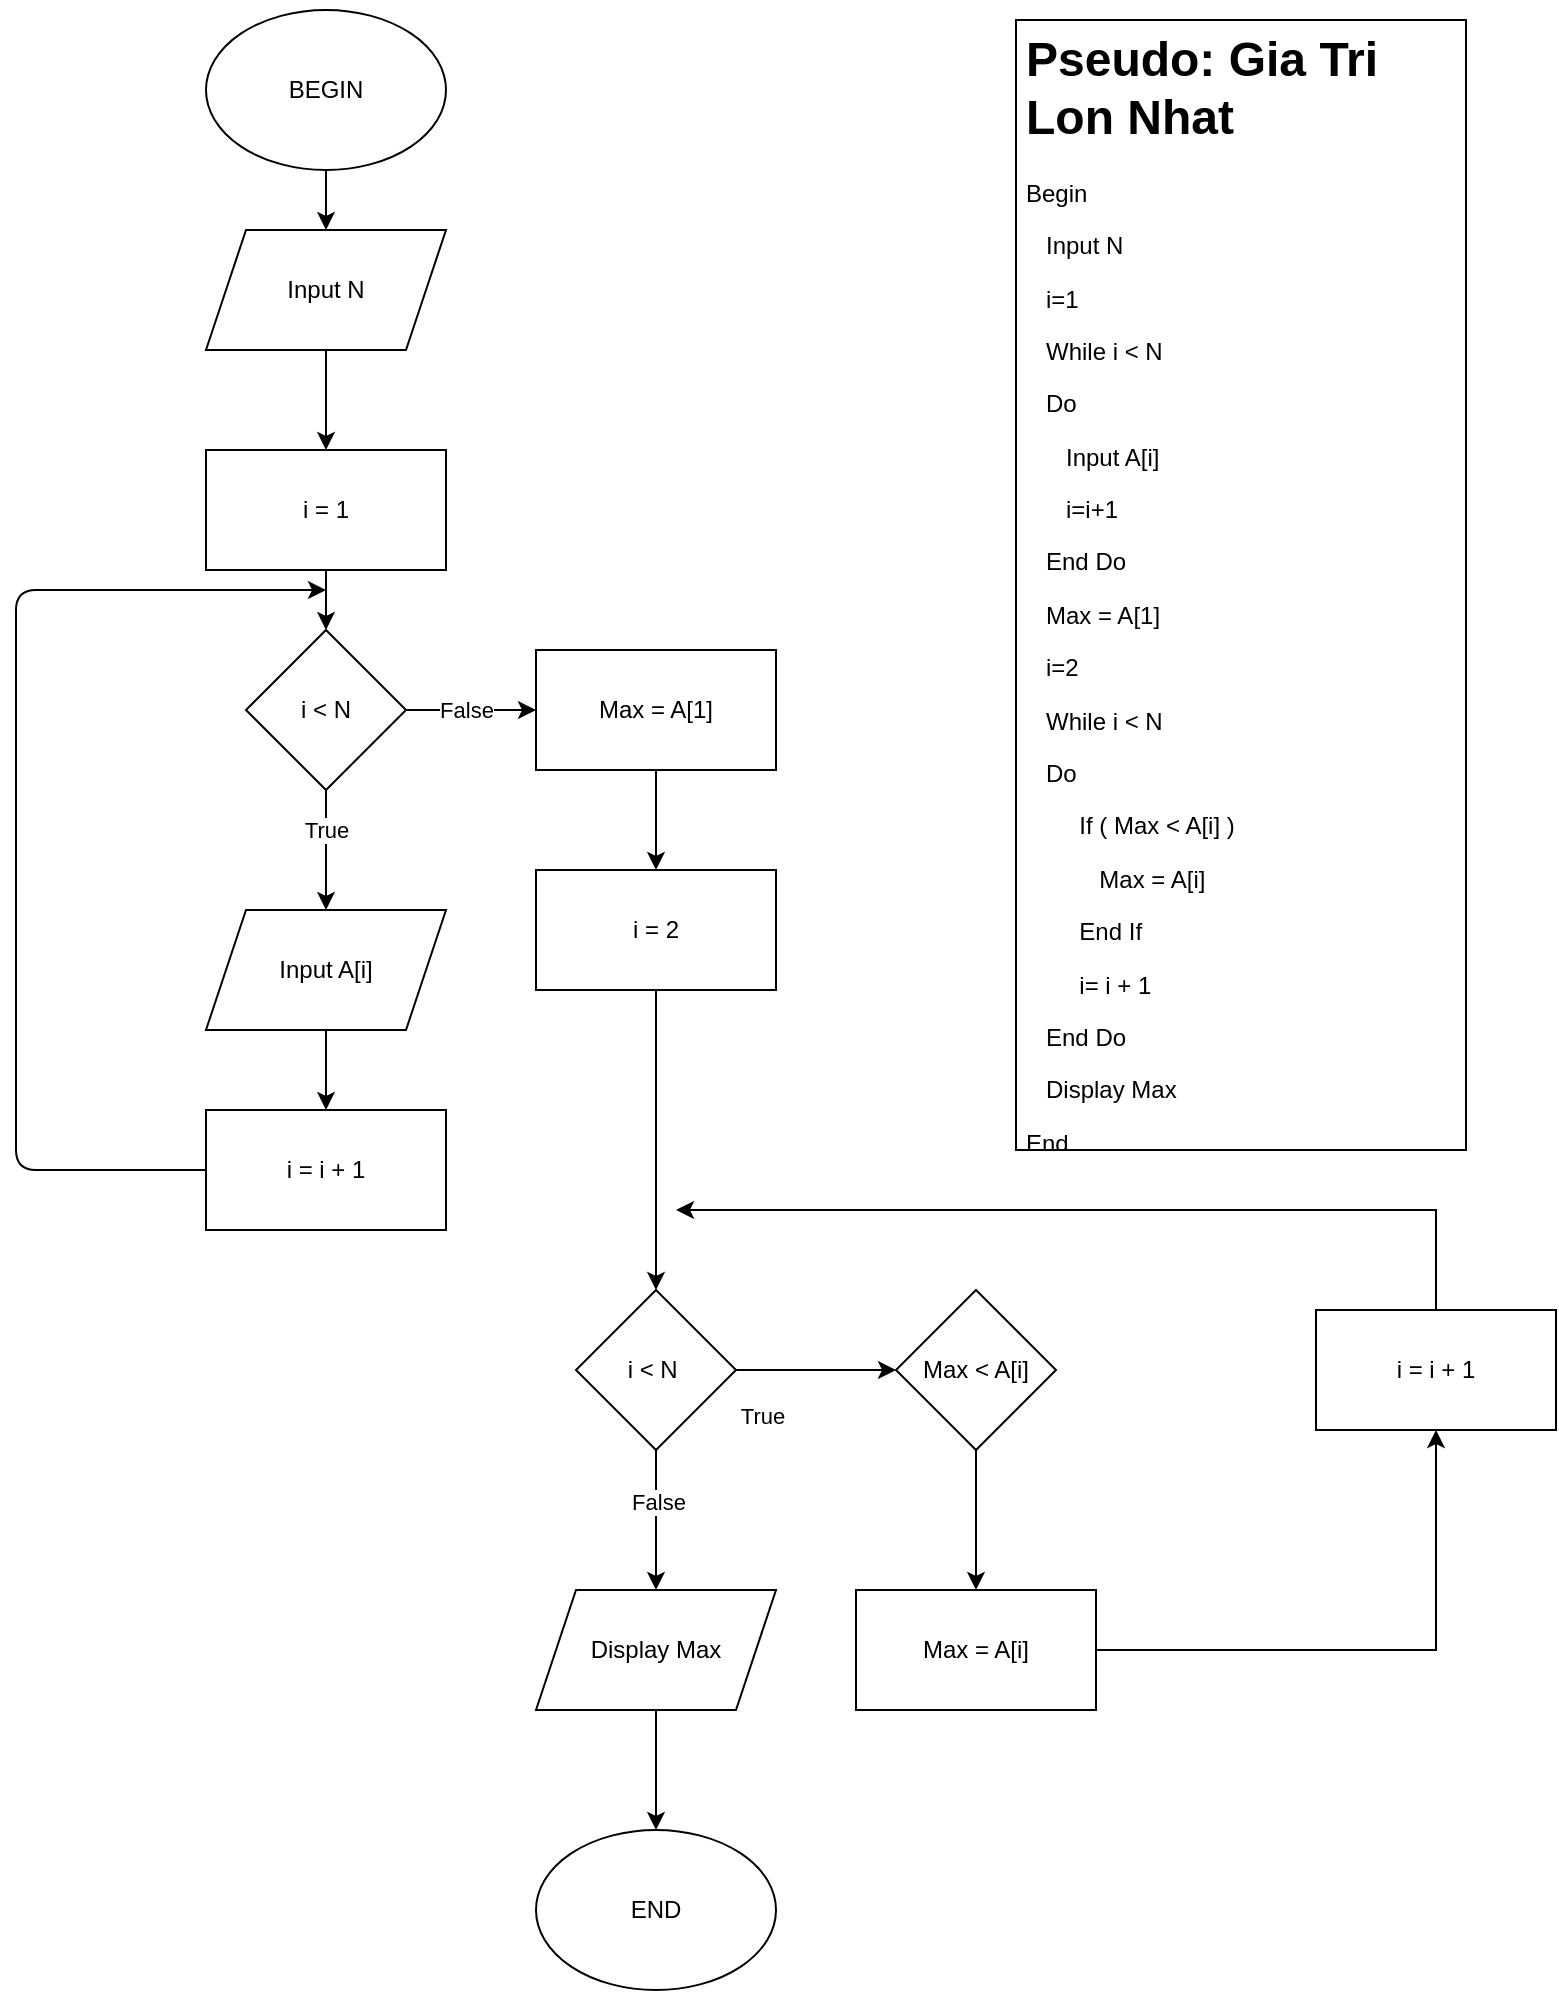 <mxfile version="13.7.5" type="device"><diagram id="3GidIHSOcZ53QrJGvJEk" name="Page-1"><mxGraphModel dx="1447" dy="668" grid="1" gridSize="10" guides="1" tooltips="1" connect="1" arrows="1" fold="1" page="1" pageScale="1" pageWidth="850" pageHeight="1100" math="0" shadow="0"><root><mxCell id="0"/><mxCell id="1" parent="0"/><mxCell id="XPenAUk72dFxjpG2AD5B-1" value="BEGIN" style="ellipse;whiteSpace=wrap;html=1;" vertex="1" parent="1"><mxGeometry x="175" y="40" width="120" height="80" as="geometry"/></mxCell><mxCell id="XPenAUk72dFxjpG2AD5B-5" value="END" style="ellipse;whiteSpace=wrap;html=1;" vertex="1" parent="1"><mxGeometry x="340" y="950" width="120" height="80" as="geometry"/></mxCell><mxCell id="XPenAUk72dFxjpG2AD5B-9" value="" style="endArrow=classic;html=1;exitX=0.5;exitY=1;exitDx=0;exitDy=0;entryX=0.5;entryY=0;entryDx=0;entryDy=0;" edge="1" parent="1" source="XPenAUk72dFxjpG2AD5B-1"><mxGeometry width="50" height="50" relative="1" as="geometry"><mxPoint x="265" y="260" as="sourcePoint"/><mxPoint x="235" y="150" as="targetPoint"/></mxGeometry></mxCell><mxCell id="XPenAUk72dFxjpG2AD5B-19" value="Input N" style="shape=parallelogram;perimeter=parallelogramPerimeter;whiteSpace=wrap;html=1;fixedSize=1;" vertex="1" parent="1"><mxGeometry x="175" y="150" width="120" height="60" as="geometry"/></mxCell><mxCell id="XPenAUk72dFxjpG2AD5B-20" value="i = 1" style="rounded=0;whiteSpace=wrap;html=1;" vertex="1" parent="1"><mxGeometry x="175" y="260" width="120" height="60" as="geometry"/></mxCell><mxCell id="XPenAUk72dFxjpG2AD5B-24" value="" style="endArrow=classic;html=1;exitX=0.5;exitY=1;exitDx=0;exitDy=0;entryX=0.5;entryY=0;entryDx=0;entryDy=0;" edge="1" parent="1" source="XPenAUk72dFxjpG2AD5B-19" target="XPenAUk72dFxjpG2AD5B-20"><mxGeometry width="50" height="50" relative="1" as="geometry"><mxPoint x="245" y="130" as="sourcePoint"/><mxPoint x="245" y="160" as="targetPoint"/></mxGeometry></mxCell><mxCell id="XPenAUk72dFxjpG2AD5B-25" value="" style="endArrow=classic;html=1;exitX=0.5;exitY=1;exitDx=0;exitDy=0;entryX=0.5;entryY=0;entryDx=0;entryDy=0;" edge="1" parent="1" source="XPenAUk72dFxjpG2AD5B-20" target="XPenAUk72dFxjpG2AD5B-29"><mxGeometry width="50" height="50" relative="1" as="geometry"><mxPoint x="245" y="220" as="sourcePoint"/><mxPoint x="235" y="360" as="targetPoint"/></mxGeometry></mxCell><mxCell id="XPenAUk72dFxjpG2AD5B-28" value="&lt;h1&gt;Pseudo: Gia Tri Lon Nhat&lt;/h1&gt;&lt;p&gt;Begin&lt;/p&gt;&lt;p&gt;&amp;nbsp; &amp;nbsp;Input N&lt;/p&gt;&lt;p&gt;&amp;nbsp; &amp;nbsp;i=1&lt;/p&gt;&lt;p&gt;&amp;nbsp; &amp;nbsp;While i &amp;lt; N&lt;/p&gt;&lt;p&gt;&amp;nbsp; &amp;nbsp;Do&lt;/p&gt;&lt;p&gt;&amp;nbsp; &amp;nbsp; &amp;nbsp; Input A[i]&lt;/p&gt;&lt;p&gt;&amp;nbsp; &amp;nbsp; &amp;nbsp; i=i+1&lt;/p&gt;&lt;p&gt;&amp;nbsp; &amp;nbsp;End Do&amp;nbsp;&lt;/p&gt;&lt;p&gt;&amp;nbsp; &amp;nbsp;Max = A[1]&lt;/p&gt;&lt;p&gt;&amp;nbsp; &amp;nbsp;i=2&lt;/p&gt;&lt;p&gt;&amp;nbsp; &amp;nbsp;While i &amp;lt; N&lt;/p&gt;&lt;p&gt;&amp;nbsp; &amp;nbsp;Do&amp;nbsp;&lt;/p&gt;&lt;p&gt;&amp;nbsp; &amp;nbsp; &amp;nbsp; &amp;nbsp; If ( Max &amp;lt; A[i] )&amp;nbsp;&lt;/p&gt;&lt;p&gt;&amp;nbsp; &amp;nbsp; &amp;nbsp; &amp;nbsp; &amp;nbsp; &amp;nbsp;Max = A[i]&lt;/p&gt;&lt;p&gt;&amp;nbsp; &amp;nbsp; &amp;nbsp; &amp;nbsp; End If&lt;/p&gt;&lt;p&gt;&amp;nbsp; &amp;nbsp; &amp;nbsp; &amp;nbsp; i= i + 1&lt;/p&gt;&lt;p&gt;&amp;nbsp; &amp;nbsp;End Do&lt;/p&gt;&lt;p&gt;&amp;nbsp; &amp;nbsp;Display Max&lt;/p&gt;&lt;p&gt;&lt;span&gt;End&lt;/span&gt;&lt;/p&gt;" style="text;html=1;fillColor=none;spacing=5;spacingTop=-20;whiteSpace=wrap;overflow=hidden;rounded=0;strokeColor=#000000;" vertex="1" parent="1"><mxGeometry x="580" y="45" width="225" height="565" as="geometry"/></mxCell><mxCell id="XPenAUk72dFxjpG2AD5B-48" style="edgeStyle=orthogonalEdgeStyle;rounded=0;orthogonalLoop=1;jettySize=auto;html=1;exitX=0.5;exitY=1;exitDx=0;exitDy=0;entryX=0.5;entryY=0;entryDx=0;entryDy=0;" edge="1" parent="1" source="XPenAUk72dFxjpG2AD5B-29" target="XPenAUk72dFxjpG2AD5B-47"><mxGeometry relative="1" as="geometry"/></mxCell><mxCell id="XPenAUk72dFxjpG2AD5B-59" value="True" style="edgeLabel;html=1;align=center;verticalAlign=middle;resizable=0;points=[];" vertex="1" connectable="0" parent="XPenAUk72dFxjpG2AD5B-48"><mxGeometry x="0.25" relative="1" as="geometry"><mxPoint y="-18" as="offset"/></mxGeometry></mxCell><mxCell id="XPenAUk72dFxjpG2AD5B-29" value="i &amp;lt; N" style="rhombus;whiteSpace=wrap;html=1;rounded=0;strokeColor=#000000;" vertex="1" parent="1"><mxGeometry x="195" y="350" width="80" height="80" as="geometry"/></mxCell><mxCell id="XPenAUk72dFxjpG2AD5B-45" value="" style="edgeStyle=orthogonalEdgeStyle;rounded=0;orthogonalLoop=1;jettySize=auto;html=1;" edge="1" parent="1" source="XPenAUk72dFxjpG2AD5B-41" target="XPenAUk72dFxjpG2AD5B-5"><mxGeometry relative="1" as="geometry"/></mxCell><mxCell id="XPenAUk72dFxjpG2AD5B-41" value="Display Max" style="shape=parallelogram;perimeter=parallelogramPerimeter;whiteSpace=wrap;html=1;fixedSize=1;rounded=0;strokeColor=#000000;" vertex="1" parent="1"><mxGeometry x="340" y="830" width="120" height="60" as="geometry"/></mxCell><mxCell id="XPenAUk72dFxjpG2AD5B-51" value="" style="edgeStyle=orthogonalEdgeStyle;rounded=0;orthogonalLoop=1;jettySize=auto;html=1;" edge="1" parent="1" source="XPenAUk72dFxjpG2AD5B-47" target="XPenAUk72dFxjpG2AD5B-50"><mxGeometry relative="1" as="geometry"/></mxCell><mxCell id="XPenAUk72dFxjpG2AD5B-47" value="Input A[i]" style="shape=parallelogram;perimeter=parallelogramPerimeter;whiteSpace=wrap;html=1;fixedSize=1;rounded=0;strokeColor=#000000;" vertex="1" parent="1"><mxGeometry x="175" y="490" width="120" height="60" as="geometry"/></mxCell><mxCell id="XPenAUk72dFxjpG2AD5B-50" value="i = i + 1" style="whiteSpace=wrap;html=1;rounded=0;" vertex="1" parent="1"><mxGeometry x="175" y="590" width="120" height="60" as="geometry"/></mxCell><mxCell id="XPenAUk72dFxjpG2AD5B-54" value="" style="endArrow=classic;html=1;exitX=0;exitY=0.5;exitDx=0;exitDy=0;" edge="1" parent="1" source="XPenAUk72dFxjpG2AD5B-50"><mxGeometry width="50" height="50" relative="1" as="geometry"><mxPoint x="90" y="580" as="sourcePoint"/><mxPoint x="235" y="330" as="targetPoint"/><Array as="points"><mxPoint x="80" y="620"/><mxPoint x="80" y="330"/></Array></mxGeometry></mxCell><mxCell id="XPenAUk72dFxjpG2AD5B-55" value="" style="endArrow=classic;html=1;exitX=1;exitY=0.5;exitDx=0;exitDy=0;entryX=0;entryY=0.5;entryDx=0;entryDy=0;" edge="1" parent="1" source="XPenAUk72dFxjpG2AD5B-29" target="XPenAUk72dFxjpG2AD5B-60"><mxGeometry width="50" height="50" relative="1" as="geometry"><mxPoint x="310" y="430" as="sourcePoint"/><mxPoint x="360" y="390" as="targetPoint"/></mxGeometry></mxCell><mxCell id="XPenAUk72dFxjpG2AD5B-58" value="False" style="edgeLabel;html=1;align=center;verticalAlign=middle;resizable=0;points=[];" vertex="1" connectable="0" parent="XPenAUk72dFxjpG2AD5B-55"><mxGeometry x="-0.506" relative="1" as="geometry"><mxPoint x="14" as="offset"/></mxGeometry></mxCell><mxCell id="XPenAUk72dFxjpG2AD5B-62" value="" style="edgeStyle=orthogonalEdgeStyle;rounded=0;orthogonalLoop=1;jettySize=auto;html=1;" edge="1" parent="1" source="XPenAUk72dFxjpG2AD5B-60" target="XPenAUk72dFxjpG2AD5B-61"><mxGeometry relative="1" as="geometry"/></mxCell><mxCell id="XPenAUk72dFxjpG2AD5B-60" value="Max = A[1]" style="rounded=0;whiteSpace=wrap;html=1;strokeColor=#000000;" vertex="1" parent="1"><mxGeometry x="340" y="360" width="120" height="60" as="geometry"/></mxCell><mxCell id="XPenAUk72dFxjpG2AD5B-64" value="" style="edgeStyle=orthogonalEdgeStyle;rounded=0;orthogonalLoop=1;jettySize=auto;html=1;" edge="1" parent="1" source="XPenAUk72dFxjpG2AD5B-61" target="XPenAUk72dFxjpG2AD5B-63"><mxGeometry relative="1" as="geometry"/></mxCell><mxCell id="XPenAUk72dFxjpG2AD5B-61" value="i = 2" style="whiteSpace=wrap;html=1;rounded=0;" vertex="1" parent="1"><mxGeometry x="340" y="470" width="120" height="60" as="geometry"/></mxCell><mxCell id="XPenAUk72dFxjpG2AD5B-66" value="" style="edgeStyle=orthogonalEdgeStyle;rounded=0;orthogonalLoop=1;jettySize=auto;html=1;" edge="1" parent="1" source="XPenAUk72dFxjpG2AD5B-63" target="XPenAUk72dFxjpG2AD5B-65"><mxGeometry relative="1" as="geometry"/></mxCell><mxCell id="XPenAUk72dFxjpG2AD5B-67" value="True" style="edgeLabel;html=1;align=center;verticalAlign=middle;resizable=0;points=[];" vertex="1" connectable="0" parent="XPenAUk72dFxjpG2AD5B-66"><mxGeometry x="-0.7" y="-1" relative="1" as="geometry"><mxPoint x="1" y="22" as="offset"/></mxGeometry></mxCell><mxCell id="XPenAUk72dFxjpG2AD5B-68" style="edgeStyle=orthogonalEdgeStyle;rounded=0;orthogonalLoop=1;jettySize=auto;html=1;entryX=0.5;entryY=0;entryDx=0;entryDy=0;" edge="1" parent="1" source="XPenAUk72dFxjpG2AD5B-63" target="XPenAUk72dFxjpG2AD5B-41"><mxGeometry relative="1" as="geometry"/></mxCell><mxCell id="XPenAUk72dFxjpG2AD5B-69" value="False" style="edgeLabel;html=1;align=center;verticalAlign=middle;resizable=0;points=[];" vertex="1" connectable="0" parent="XPenAUk72dFxjpG2AD5B-68"><mxGeometry x="-0.26" y="1" relative="1" as="geometry"><mxPoint as="offset"/></mxGeometry></mxCell><mxCell id="XPenAUk72dFxjpG2AD5B-63" value="i &amp;lt; N&amp;nbsp;" style="rhombus;whiteSpace=wrap;html=1;rounded=0;" vertex="1" parent="1"><mxGeometry x="360" y="680" width="80" height="80" as="geometry"/></mxCell><mxCell id="XPenAUk72dFxjpG2AD5B-71" value="" style="edgeStyle=orthogonalEdgeStyle;rounded=0;orthogonalLoop=1;jettySize=auto;html=1;" edge="1" parent="1" source="XPenAUk72dFxjpG2AD5B-65" target="XPenAUk72dFxjpG2AD5B-70"><mxGeometry relative="1" as="geometry"/></mxCell><mxCell id="XPenAUk72dFxjpG2AD5B-65" value="Max &amp;lt; A[i]" style="rhombus;whiteSpace=wrap;html=1;rounded=0;" vertex="1" parent="1"><mxGeometry x="520" y="680" width="80" height="80" as="geometry"/></mxCell><mxCell id="XPenAUk72dFxjpG2AD5B-73" value="" style="edgeStyle=orthogonalEdgeStyle;rounded=0;orthogonalLoop=1;jettySize=auto;html=1;" edge="1" parent="1" source="XPenAUk72dFxjpG2AD5B-70" target="XPenAUk72dFxjpG2AD5B-72"><mxGeometry relative="1" as="geometry"/></mxCell><mxCell id="XPenAUk72dFxjpG2AD5B-70" value="Max = A[i]" style="whiteSpace=wrap;html=1;rounded=0;" vertex="1" parent="1"><mxGeometry x="500" y="830" width="120" height="60" as="geometry"/></mxCell><mxCell id="XPenAUk72dFxjpG2AD5B-77" style="edgeStyle=orthogonalEdgeStyle;rounded=0;orthogonalLoop=1;jettySize=auto;html=1;" edge="1" parent="1" source="XPenAUk72dFxjpG2AD5B-72"><mxGeometry relative="1" as="geometry"><mxPoint x="410" y="640" as="targetPoint"/><Array as="points"><mxPoint x="580" y="640"/><mxPoint x="580" y="640"/></Array></mxGeometry></mxCell><mxCell id="XPenAUk72dFxjpG2AD5B-72" value="i = i + 1" style="whiteSpace=wrap;html=1;rounded=0;" vertex="1" parent="1"><mxGeometry x="730" y="690" width="120" height="60" as="geometry"/></mxCell><mxCell id="XPenAUk72dFxjpG2AD5B-75" style="edgeStyle=orthogonalEdgeStyle;rounded=0;orthogonalLoop=1;jettySize=auto;html=1;exitX=0.5;exitY=1;exitDx=0;exitDy=0;" edge="1" parent="1" source="XPenAUk72dFxjpG2AD5B-28" target="XPenAUk72dFxjpG2AD5B-28"><mxGeometry relative="1" as="geometry"/></mxCell></root></mxGraphModel></diagram></mxfile>